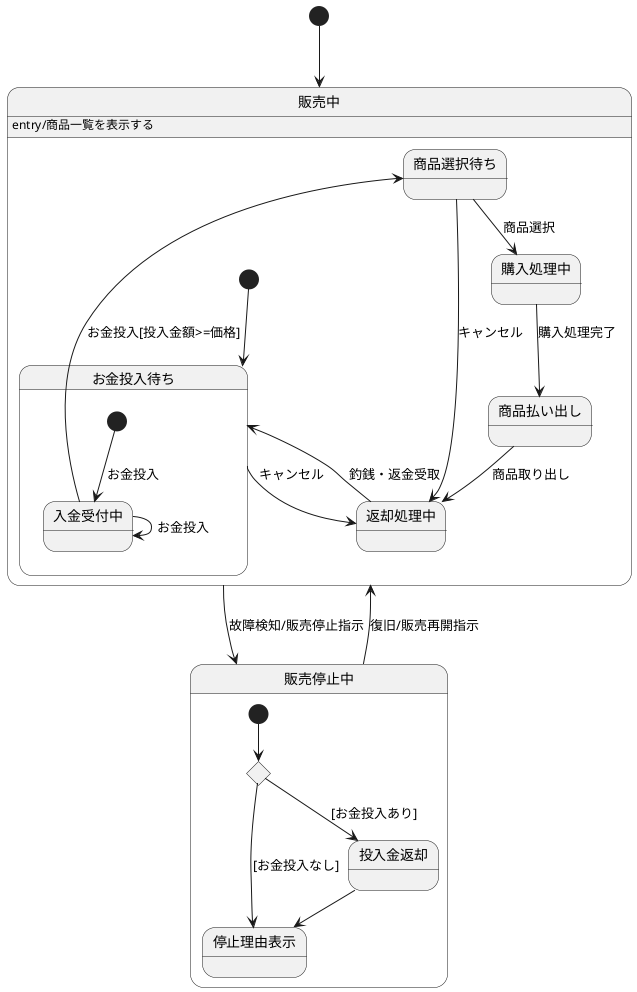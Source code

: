 @startuml
[*] --> 販売中

state 販売中 {
    販売中 : entry/商品一覧を表示する

    state お金投入待ち {
        [*] --> 入金受付中 : お金投入
        入金受付中 --> 入金受付中 : お金投入
    }

    [*] --> お金投入待ち
    お金投入待ち --> 返却処理中 : キャンセル

    入金受付中 --> 商品選択待ち : お金投入[投入金額>=価格]
    商品選択待ち --> 購入処理中 : 商品選択
    商品選択待ち --> 返却処理中 : キャンセル
    購入処理中 --> 商品払い出し : 購入処理完了
    商品払い出し --> 返却処理中 : 商品取り出し
    返却処理中 --> お金投入待ち : 釣銭・返金受取
}

販売中 --> 販売停止中 : 故障検知/販売停止指示
販売停止中 --> 販売中 : 復旧/販売再開指示

state 販売停止中 {
    state c <<choice>>
    [*] --> c
    c --> 停止理由表示: [お金投入なし]
    c --> 投入金返却 : [お金投入あり]
    投入金返却 --> 停止理由表示
}

@enduml